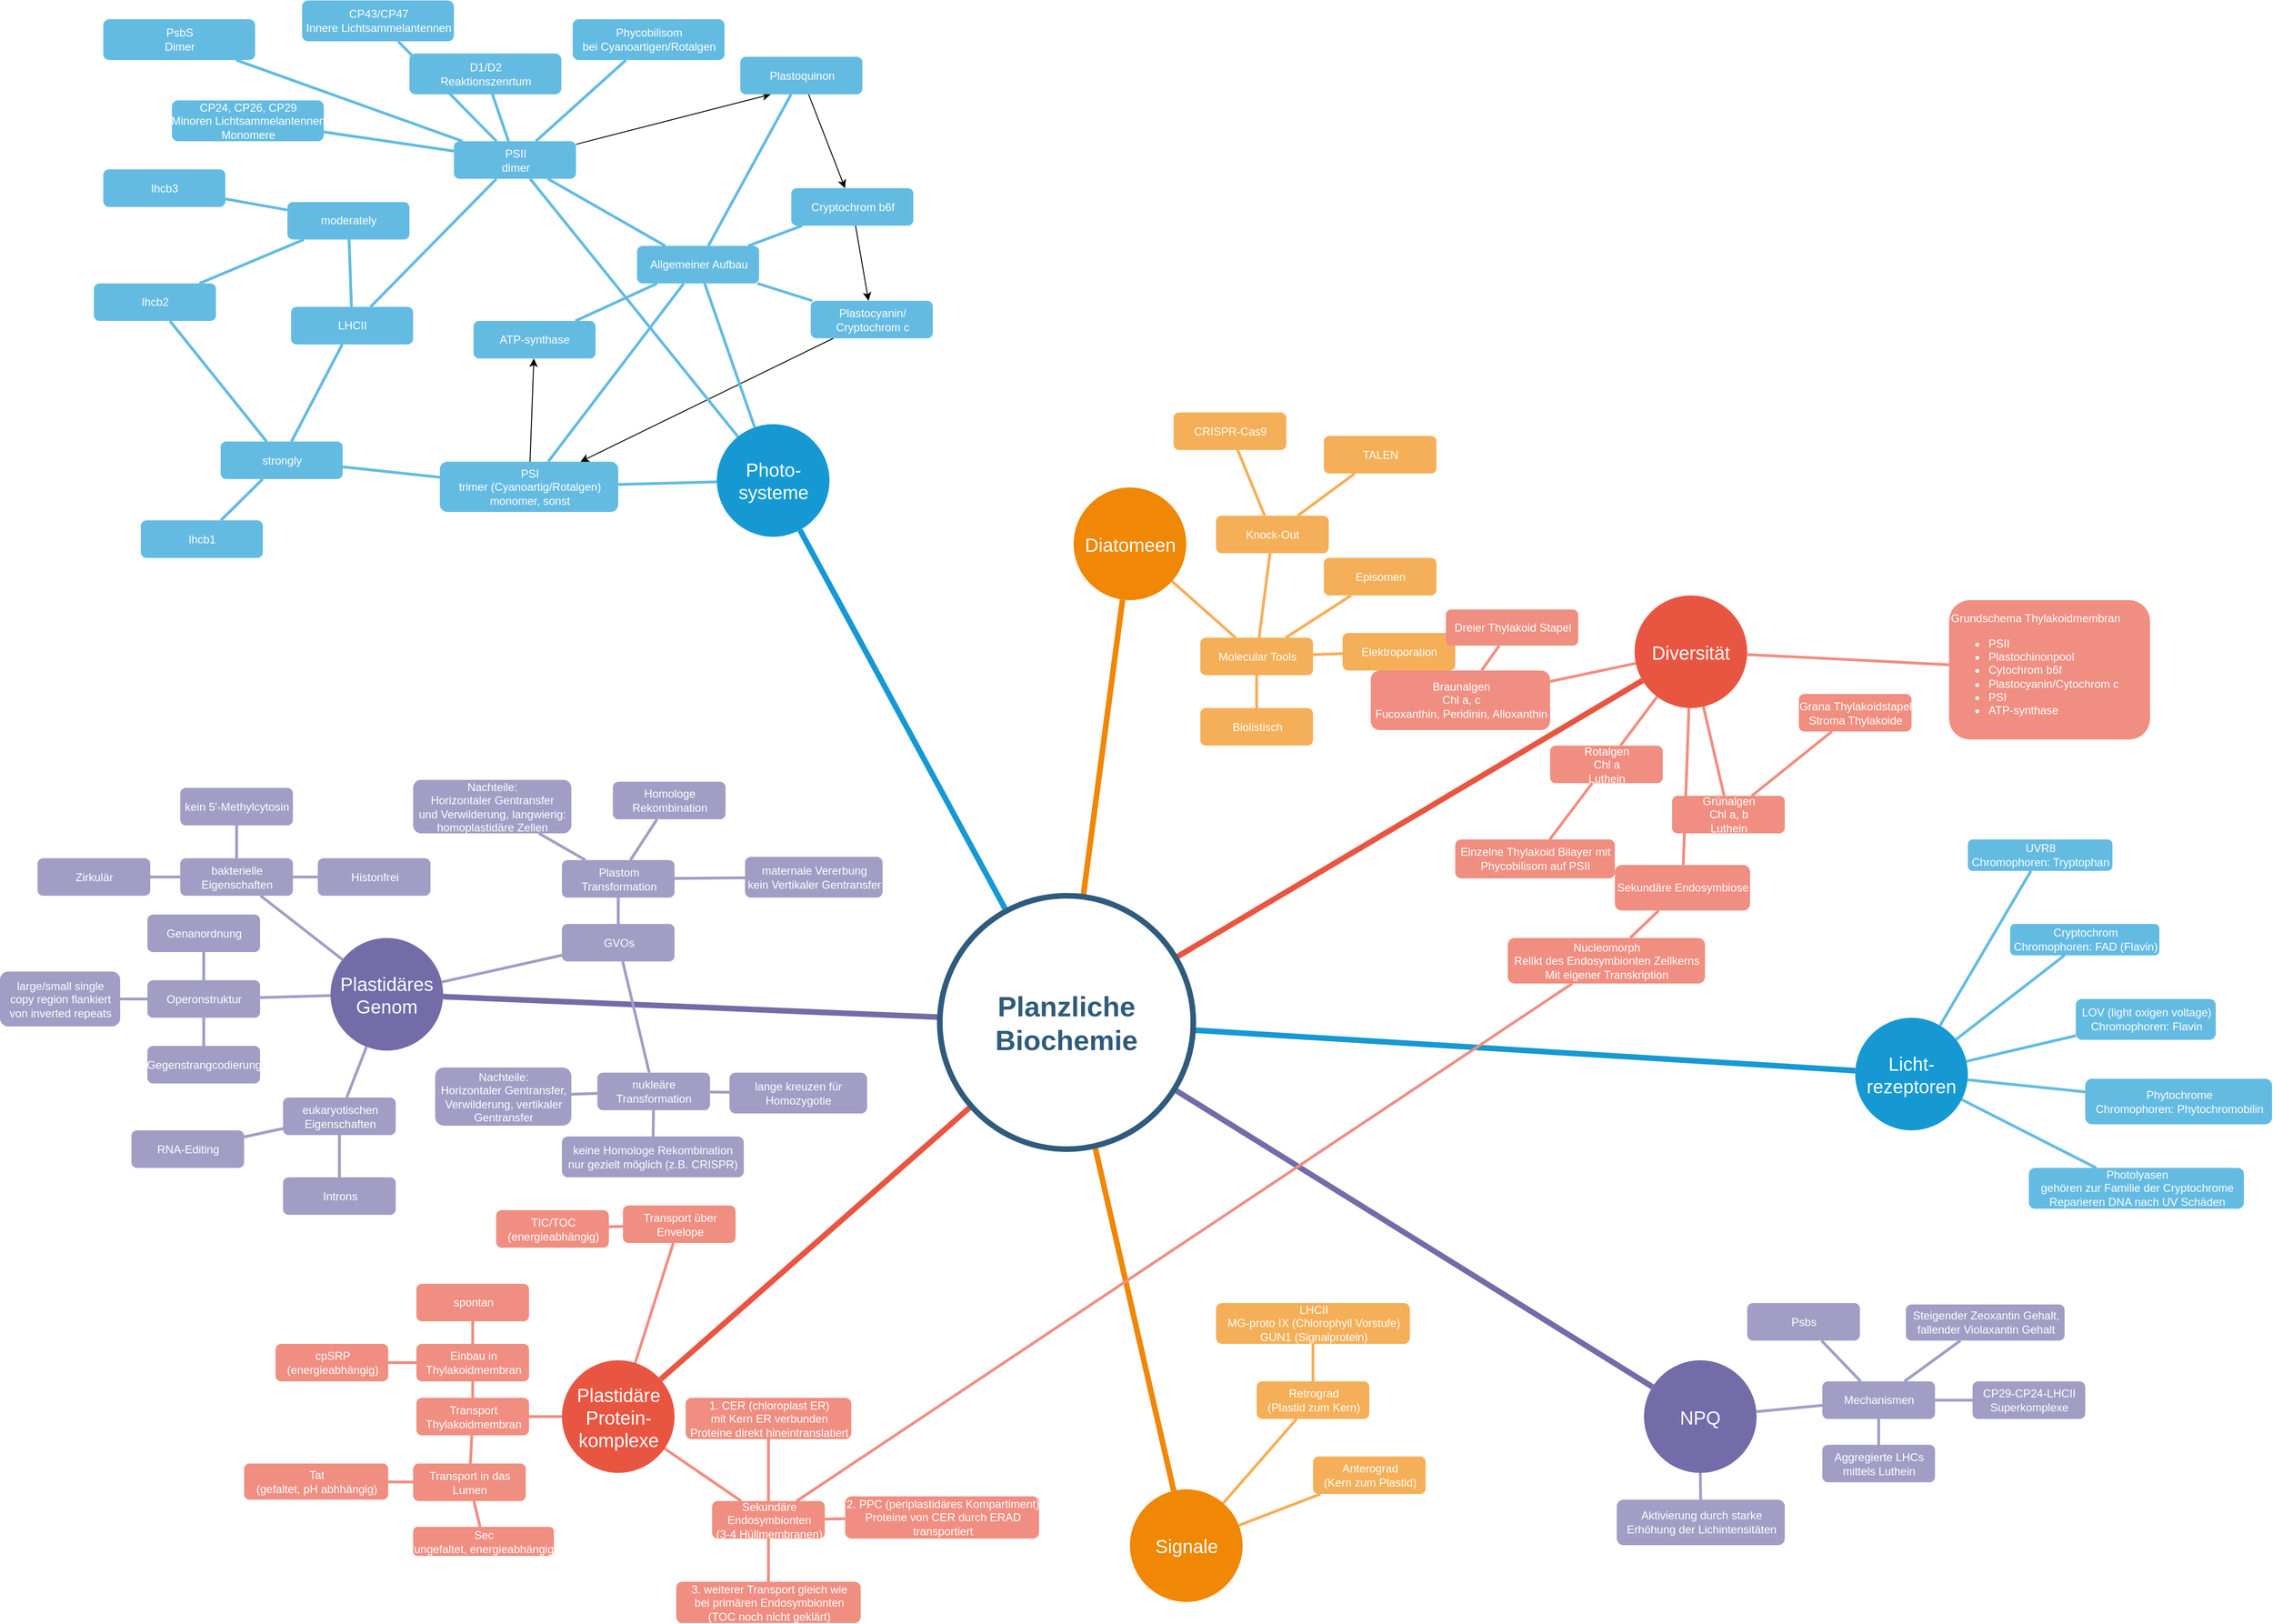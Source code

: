 <mxfile version="20.2.4" type="github">
  <diagram id="6a731a19-8d31-9384-78a2-239565b7b9f0" name="Page-1">
    <mxGraphModel dx="2909" dy="2396" grid="1" gridSize="10" guides="1" tooltips="1" connect="1" arrows="1" fold="1" page="1" pageScale="1" pageWidth="1169" pageHeight="827" background="none" math="0" shadow="0">
      <root>
        <mxCell id="0" />
        <mxCell id="1" parent="0" />
        <mxCell id="1350" value="Photo-systeme" style="ellipse;whiteSpace=wrap;html=1;shadow=0;fontFamily=Helvetica;fontSize=20;fontColor=#FFFFFF;align=center;strokeWidth=3;fillColor=#1699D3;strokeColor=none;" parent="1" vertex="1">
          <mxGeometry x="723.5" y="174" width="120" height="120" as="geometry" />
        </mxCell>
        <mxCell id="1351" value="Diatomeen" style="ellipse;whiteSpace=wrap;html=1;shadow=0;fontFamily=Helvetica;fontSize=20;fontColor=#FFFFFF;align=center;strokeWidth=3;fillColor=#F08705;strokeColor=none;gradientColor=none;" parent="1" vertex="1">
          <mxGeometry x="1103.5" y="241.5" width="120" height="120" as="geometry" />
        </mxCell>
        <mxCell id="1352" value="Diversität" style="ellipse;whiteSpace=wrap;html=1;shadow=0;fontFamily=Helvetica;fontSize=20;fontColor=#FFFFFF;align=center;strokeWidth=3;fillColor=#E85642;strokeColor=none;" parent="1" vertex="1">
          <mxGeometry x="1701" y="356.5" width="120" height="120" as="geometry" />
        </mxCell>
        <mxCell id="1353" value="Licht-rezeptoren" style="ellipse;whiteSpace=wrap;html=1;shadow=0;fontFamily=Helvetica;fontSize=20;fontColor=#FFFFFF;align=center;strokeWidth=3;fillColor=#1699D3;strokeColor=none;" parent="1" vertex="1">
          <mxGeometry x="1936" y="806.5" width="120" height="120" as="geometry" />
        </mxCell>
        <mxCell id="1354" value="NPQ" style="ellipse;whiteSpace=wrap;html=1;shadow=0;fontFamily=Helvetica;fontSize=20;fontColor=#FFFFFF;align=center;strokeWidth=3;fillColor=#736ca8;strokeColor=none;" parent="1" vertex="1">
          <mxGeometry x="1711" y="1171.5" width="120" height="120" as="geometry" />
        </mxCell>
        <mxCell id="1355" value="Signale" style="ellipse;whiteSpace=wrap;html=1;shadow=0;fontFamily=Helvetica;fontSize=20;fontColor=#FFFFFF;align=center;strokeWidth=3;fillColor=#F08705;strokeColor=none;" parent="1" vertex="1">
          <mxGeometry x="1163.5" y="1309" width="120" height="120" as="geometry" />
        </mxCell>
        <mxCell id="1356" value="Plastidäre Protein-&lt;br&gt;komplexe" style="ellipse;whiteSpace=wrap;html=1;shadow=0;fontFamily=Helvetica;fontSize=20;fontColor=#FFFFFF;align=center;strokeWidth=3;fillColor=#E85642;strokeColor=none;" parent="1" vertex="1">
          <mxGeometry x="558.5" y="1171.5" width="120" height="120" as="geometry" />
        </mxCell>
        <mxCell id="1359" style="endArrow=none;strokeWidth=6;strokeColor=#1699D3;html=1;" parent="1" source="1515" target="1350" edge="1">
          <mxGeometry relative="1" as="geometry" />
        </mxCell>
        <mxCell id="1360" style="endArrow=none;strokeWidth=6;strokeColor=#f08705;html=1;" parent="1" source="1515" target="1351" edge="1">
          <mxGeometry relative="1" as="geometry" />
        </mxCell>
        <mxCell id="1361" style="endArrow=none;strokeWidth=6;strokeColor=#E85642;html=1;" parent="1" source="1515" target="1352" edge="1">
          <mxGeometry relative="1" as="geometry" />
        </mxCell>
        <mxCell id="1362" style="endArrow=none;strokeWidth=6;strokeColor=#1699D3;html=1;" parent="1" source="1515" target="1353" edge="1">
          <mxGeometry relative="1" as="geometry" />
        </mxCell>
        <mxCell id="1363" style="endArrow=none;strokeWidth=6;strokeColor=#736CA8;html=1;" parent="1" source="1515" target="1516" edge="1">
          <mxGeometry relative="1" as="geometry" />
        </mxCell>
        <mxCell id="1364" style="endArrow=none;strokeWidth=6;strokeColor=#736ca8;html=1;" parent="1" source="1515" target="1354" edge="1">
          <mxGeometry relative="1" as="geometry" />
        </mxCell>
        <mxCell id="1365" value="" style="edgeStyle=none;endArrow=none;strokeWidth=6;strokeColor=#F08705;html=1;" parent="1" source="1515" target="1355" edge="1">
          <mxGeometry x="181" y="226.5" width="100" height="100" as="geometry">
            <mxPoint x="181" y="326.5" as="sourcePoint" />
            <mxPoint x="281" y="226.5" as="targetPoint" />
          </mxGeometry>
        </mxCell>
        <mxCell id="1366" value="" style="edgeStyle=none;endArrow=none;strokeWidth=6;strokeColor=#E85642;html=1;" parent="1" source="1515" target="1356" edge="1">
          <mxGeometry x="181" y="226.5" width="100" height="100" as="geometry">
            <mxPoint x="181" y="326.5" as="sourcePoint" />
            <mxPoint x="281" y="226.5" as="targetPoint" />
          </mxGeometry>
        </mxCell>
        <mxCell id="MPsrmtgidOlGMuhGrePb-1545" style="rounded=0;orthogonalLoop=1;jettySize=auto;html=1;entryX=0.25;entryY=1;entryDx=0;entryDy=0;" edge="1" parent="1" source="1367" target="1373">
          <mxGeometry relative="1" as="geometry" />
        </mxCell>
        <mxCell id="1367" value="PSII&lt;br&gt;dimer" style="rounded=1;fillColor=#64BBE2;strokeColor=none;strokeWidth=3;shadow=0;html=1;fontColor=#FFFFFF;" parent="1" vertex="1">
          <mxGeometry x="443.5" y="-127.5" width="130" height="40" as="geometry" />
        </mxCell>
        <mxCell id="1368" value="moderately" style="rounded=1;fillColor=#64BBE2;strokeColor=none;strokeWidth=3;shadow=0;html=1;fontColor=#FFFFFF;" parent="1" vertex="1">
          <mxGeometry x="266.11" y="-62.8" width="130" height="40" as="geometry" />
        </mxCell>
        <mxCell id="1369" value="LHCII" style="rounded=1;fillColor=#64BBE2;strokeColor=none;strokeWidth=3;shadow=0;html=1;fontColor=#FFFFFF;" parent="1" vertex="1">
          <mxGeometry x="270" y="49" width="130" height="40" as="geometry" />
        </mxCell>
        <mxCell id="1370" value="Phycobilisom&lt;br&gt;bei Cyanoartigen/Rotalgen" style="rounded=1;fillColor=#64BBE2;strokeColor=none;strokeWidth=3;shadow=0;html=1;fontColor=#FFFFFF;" parent="1" vertex="1">
          <mxGeometry x="570" y="-257.5" width="161.75" height="43.5" as="geometry" />
        </mxCell>
        <mxCell id="1371" value="ATP-synthase" style="rounded=1;fillColor=#64BBE2;strokeColor=none;strokeWidth=3;shadow=0;html=1;fontColor=#FFFFFF;" parent="1" vertex="1">
          <mxGeometry x="464.38" y="64" width="130" height="40" as="geometry" />
        </mxCell>
        <mxCell id="1372" value="Allgemeiner Aufbau" style="rounded=1;fillColor=#64BBE2;strokeColor=none;strokeWidth=3;shadow=0;html=1;fontColor=#FFFFFF;" parent="1" vertex="1">
          <mxGeometry x="638.54" y="-16" width="130" height="40" as="geometry" />
        </mxCell>
        <mxCell id="MPsrmtgidOlGMuhGrePb-1546" style="edgeStyle=none;rounded=0;orthogonalLoop=1;jettySize=auto;html=1;" edge="1" parent="1" source="1373" target="1374">
          <mxGeometry relative="1" as="geometry" />
        </mxCell>
        <mxCell id="1373" value="Plastoquinon" style="rounded=1;fillColor=#64BBE2;strokeColor=none;strokeWidth=3;shadow=0;html=1;fontColor=#FFFFFF;" parent="1" vertex="1">
          <mxGeometry x="748.5" y="-217.5" width="130" height="40" as="geometry" />
        </mxCell>
        <mxCell id="MPsrmtgidOlGMuhGrePb-1547" style="edgeStyle=none;rounded=0;orthogonalLoop=1;jettySize=auto;html=1;" edge="1" parent="1" source="1374" target="1375">
          <mxGeometry relative="1" as="geometry" />
        </mxCell>
        <mxCell id="1374" value="Cryptochrom b6f" style="rounded=1;fillColor=#64BBE2;strokeColor=none;strokeWidth=3;shadow=0;html=1;fontColor=#FFFFFF;" parent="1" vertex="1">
          <mxGeometry x="802.79" y="-77.5" width="130" height="40" as="geometry" />
        </mxCell>
        <mxCell id="MPsrmtgidOlGMuhGrePb-1548" value="" style="edgeStyle=none;rounded=0;orthogonalLoop=1;jettySize=auto;html=1;" edge="1" parent="1" source="1375" target="1376">
          <mxGeometry relative="1" as="geometry" />
        </mxCell>
        <mxCell id="1375" value="Plastocyanin/&lt;br&gt;Cryptochrom c" style="rounded=1;fillColor=#64BBE2;strokeColor=none;strokeWidth=3;shadow=0;html=1;fontColor=#FFFFFF;" parent="1" vertex="1">
          <mxGeometry x="823.54" y="42.5" width="130" height="40" as="geometry" />
        </mxCell>
        <mxCell id="MPsrmtgidOlGMuhGrePb-1549" style="edgeStyle=none;rounded=0;orthogonalLoop=1;jettySize=auto;html=1;" edge="1" parent="1" source="1376" target="1371">
          <mxGeometry relative="1" as="geometry" />
        </mxCell>
        <mxCell id="1376" value="PSI&lt;br&gt;trimer (Cyanoartig/Rotalgen)&lt;br&gt;monomer, sonst" style="rounded=1;fillColor=#64BBE2;strokeColor=none;strokeWidth=3;shadow=0;html=1;fontColor=#FFFFFF;" parent="1" vertex="1">
          <mxGeometry x="428.5" y="214" width="190" height="53.5" as="geometry" />
        </mxCell>
        <mxCell id="1377" value="" style="edgeStyle=none;endArrow=none;strokeWidth=3;strokeColor=#64BBE2;html=1;" parent="1" source="1350" target="1376" edge="1">
          <mxGeometry x="-21.5" y="-41" width="100" height="100" as="geometry">
            <mxPoint x="-21.5" y="59" as="sourcePoint" />
            <mxPoint x="78.5" y="-41" as="targetPoint" />
          </mxGeometry>
        </mxCell>
        <mxCell id="1378" value="" style="edgeStyle=none;endArrow=none;strokeWidth=3;strokeColor=#64BBE2;html=1;" parent="1" source="1350" target="1367" edge="1">
          <mxGeometry x="-21.5" y="-41" width="100" height="100" as="geometry">
            <mxPoint x="-21.5" y="59" as="sourcePoint" />
            <mxPoint x="78.5" y="-41" as="targetPoint" />
          </mxGeometry>
        </mxCell>
        <mxCell id="1380" value="" style="edgeStyle=none;endArrow=none;strokeWidth=3;strokeColor=#64BBE2;html=1;" parent="1" source="1369" target="1368" edge="1">
          <mxGeometry x="-273.89" y="-352.8" width="100" height="100" as="geometry">
            <mxPoint x="472.0" y="-67.503" as="sourcePoint" />
            <mxPoint x="-173.89" y="-352.8" as="targetPoint" />
          </mxGeometry>
        </mxCell>
        <mxCell id="1381" value="" style="edgeStyle=none;endArrow=none;strokeWidth=3;strokeColor=#64BBE2;html=1;" parent="1" source="1367" target="1369" edge="1">
          <mxGeometry x="-21.5" y="-41" width="100" height="100" as="geometry">
            <mxPoint x="-21.5" y="59" as="sourcePoint" />
            <mxPoint x="78.5" y="-41" as="targetPoint" />
          </mxGeometry>
        </mxCell>
        <mxCell id="1382" value="" style="edgeStyle=none;endArrow=none;strokeWidth=3;strokeColor=#64BBE2;html=1;" parent="1" source="1367" target="1370" edge="1">
          <mxGeometry x="-21.5" y="-41" width="100" height="100" as="geometry">
            <mxPoint x="-21.5" y="59" as="sourcePoint" />
            <mxPoint x="78.5" y="-41" as="targetPoint" />
          </mxGeometry>
        </mxCell>
        <mxCell id="1383" value="" style="edgeStyle=none;endArrow=none;strokeWidth=3;strokeColor=#64BBE2;html=1;" parent="1" source="1372" target="1371" edge="1">
          <mxGeometry x="-21.5" y="-41" width="100" height="100" as="geometry">
            <mxPoint x="-21.5" y="59" as="sourcePoint" />
            <mxPoint x="78.5" y="-41" as="targetPoint" />
          </mxGeometry>
        </mxCell>
        <mxCell id="1384" value="" style="edgeStyle=none;endArrow=none;strokeWidth=3;strokeColor=#64BBE2;html=1;" parent="1" source="1350" target="1372" edge="1">
          <mxGeometry x="-21.5" y="-41" width="100" height="100" as="geometry">
            <mxPoint x="-21.5" y="59" as="sourcePoint" />
            <mxPoint x="78.5" y="-41" as="targetPoint" />
          </mxGeometry>
        </mxCell>
        <mxCell id="1385" value="" style="edgeStyle=none;endArrow=none;strokeWidth=3;strokeColor=#64BBE2;html=1;" parent="1" source="1372" target="1373" edge="1">
          <mxGeometry x="-21.5" y="-41" width="100" height="100" as="geometry">
            <mxPoint x="-21.5" y="59" as="sourcePoint" />
            <mxPoint x="78.5" y="-41" as="targetPoint" />
          </mxGeometry>
        </mxCell>
        <mxCell id="1386" value="" style="edgeStyle=none;endArrow=none;strokeWidth=3;strokeColor=#64BBE2;html=1;" parent="1" source="1372" target="1374" edge="1">
          <mxGeometry x="-21.5" y="-41" width="100" height="100" as="geometry">
            <mxPoint x="-21.5" y="59" as="sourcePoint" />
            <mxPoint x="78.5" y="-41" as="targetPoint" />
          </mxGeometry>
        </mxCell>
        <mxCell id="1387" value="" style="edgeStyle=none;endArrow=none;strokeWidth=3;strokeColor=#64BBE2;html=1;" parent="1" source="1372" target="1375" edge="1">
          <mxGeometry x="-21.5" y="-41" width="100" height="100" as="geometry">
            <mxPoint x="-21.5" y="59" as="sourcePoint" />
            <mxPoint x="78.5" y="-41" as="targetPoint" />
          </mxGeometry>
        </mxCell>
        <mxCell id="1392" value="CRISPR-Cas9" style="rounded=1;fillColor=#f5af58;strokeColor=none;strokeWidth=3;shadow=0;html=1;fontColor=#FFFFFF;" parent="1" vertex="1">
          <mxGeometry x="1210" y="161.5" width="120" height="40" as="geometry" />
        </mxCell>
        <mxCell id="1393" value="TALEN" style="rounded=1;fillColor=#f5af58;strokeColor=none;strokeWidth=3;shadow=0;html=1;fontColor=#FFFFFF;" parent="1" vertex="1">
          <mxGeometry x="1370" y="186.5" width="120" height="40" as="geometry" />
        </mxCell>
        <mxCell id="1394" value="Knock-Out" style="rounded=1;fillColor=#f5af58;strokeColor=none;strokeWidth=3;shadow=0;html=1;fontColor=#FFFFFF;" parent="1" vertex="1">
          <mxGeometry x="1255.25" y="271.5" width="120" height="40" as="geometry" />
        </mxCell>
        <mxCell id="1395" value="Episomen" style="rounded=1;fillColor=#f5af58;strokeColor=none;strokeWidth=3;shadow=0;html=1;fontColor=#FFFFFF;" parent="1" vertex="1">
          <mxGeometry x="1370" y="316.5" width="120" height="40" as="geometry" />
        </mxCell>
        <mxCell id="1396" value="Elektroporation" style="rounded=1;fillColor=#f5af58;strokeColor=none;strokeWidth=3;shadow=0;html=1;fontColor=#FFFFFF;" parent="1" vertex="1">
          <mxGeometry x="1390" y="396.5" width="120" height="40" as="geometry" />
        </mxCell>
        <mxCell id="1397" value="Biolistisch" style="rounded=1;fillColor=#f5af58;strokeColor=none;strokeWidth=3;shadow=0;html=1;fontColor=#FFFFFF;" parent="1" vertex="1">
          <mxGeometry x="1238.5" y="476.5" width="120" height="40" as="geometry" />
        </mxCell>
        <mxCell id="1398" value="Molecular Tools" style="rounded=1;fillColor=#f5af58;strokeColor=none;strokeWidth=3;shadow=0;html=1;fontColor=#FFFFFF;" parent="1" vertex="1">
          <mxGeometry x="1238.5" y="401.5" width="120" height="40" as="geometry" />
        </mxCell>
        <mxCell id="1404" value="" style="edgeStyle=none;endArrow=none;strokeWidth=3;strokeColor=#F5AF58;html=1;" parent="1" source="1394" target="1392" edge="1">
          <mxGeometry x="3.5" y="21.5" width="100" height="100" as="geometry">
            <mxPoint x="3.5" y="121.5" as="sourcePoint" />
            <mxPoint x="103.5" y="21.5" as="targetPoint" />
          </mxGeometry>
        </mxCell>
        <mxCell id="1405" value="" style="edgeStyle=none;endArrow=none;strokeWidth=3;strokeColor=#F5AF58;html=1;" parent="1" source="1394" target="1393" edge="1">
          <mxGeometry x="3.5" y="21.5" width="100" height="100" as="geometry">
            <mxPoint x="3.5" y="121.5" as="sourcePoint" />
            <mxPoint x="103.5" y="21.5" as="targetPoint" />
          </mxGeometry>
        </mxCell>
        <mxCell id="1406" value="" style="edgeStyle=none;endArrow=none;strokeWidth=3;strokeColor=#F5AF58;html=1;" parent="1" source="1398" target="1394" edge="1">
          <mxGeometry x="3.5" y="21.5" width="100" height="100" as="geometry">
            <mxPoint x="3.5" y="121.5" as="sourcePoint" />
            <mxPoint x="103.5" y="21.5" as="targetPoint" />
          </mxGeometry>
        </mxCell>
        <mxCell id="1407" value="" style="edgeStyle=none;endArrow=none;strokeWidth=3;strokeColor=#F5AF58;html=1;" parent="1" source="1398" target="1395" edge="1">
          <mxGeometry x="3.5" y="21.5" width="100" height="100" as="geometry">
            <mxPoint x="3.5" y="121.5" as="sourcePoint" />
            <mxPoint x="103.5" y="21.5" as="targetPoint" />
          </mxGeometry>
        </mxCell>
        <mxCell id="1408" value="" style="edgeStyle=none;endArrow=none;strokeWidth=3;strokeColor=#F5AF58;html=1;" parent="1" source="1398" target="1396" edge="1">
          <mxGeometry x="3.5" y="21.5" width="100" height="100" as="geometry">
            <mxPoint x="3.5" y="121.5" as="sourcePoint" />
            <mxPoint x="103.5" y="21.5" as="targetPoint" />
          </mxGeometry>
        </mxCell>
        <mxCell id="1409" value="" style="edgeStyle=none;endArrow=none;strokeWidth=3;strokeColor=#F5AF58;html=1;" parent="1" source="1398" target="1397" edge="1">
          <mxGeometry x="3.5" y="21.5" width="100" height="100" as="geometry">
            <mxPoint x="3.5" y="121.5" as="sourcePoint" />
            <mxPoint x="103.5" y="21.5" as="targetPoint" />
          </mxGeometry>
        </mxCell>
        <mxCell id="1410" value="" style="edgeStyle=none;endArrow=none;strokeWidth=3;strokeColor=#F5AF58;html=1;" parent="1" source="1351" target="1398" edge="1">
          <mxGeometry x="3.5" y="21.5" width="100" height="100" as="geometry">
            <mxPoint x="3.5" y="121.5" as="sourcePoint" />
            <mxPoint x="103.5" y="21.5" as="targetPoint" />
          </mxGeometry>
        </mxCell>
        <mxCell id="1411" value="Rotalgen&lt;br&gt;Chl a&lt;br&gt;Luthein" style="rounded=1;fillColor=#f08e81;strokeColor=none;strokeWidth=3;shadow=0;html=1;fontColor=#FFFFFF;" parent="1" vertex="1">
          <mxGeometry x="1611" y="516.5" width="120" height="40" as="geometry" />
        </mxCell>
        <mxCell id="1412" value="Grundschema Thylakoidmembran&lt;br&gt;&lt;ul&gt;&lt;li&gt;PSII&lt;/li&gt;&lt;li&gt;Plastochinonpool&lt;/li&gt;&lt;li&gt;Cytochrom b6f&lt;br&gt;&lt;/li&gt;&lt;li&gt;Plastocyanin/Cytochrom c&lt;/li&gt;&lt;li&gt;PSI&lt;/li&gt;&lt;li&gt;ATP-synthase&lt;/li&gt;&lt;/ul&gt;" style="rounded=1;fillColor=#f08e81;strokeColor=none;strokeWidth=3;shadow=0;html=1;fontColor=#FFFFFF;align=left;" parent="1" vertex="1">
          <mxGeometry x="2036" y="361.5" width="214" height="148.5" as="geometry" />
        </mxCell>
        <mxCell id="1413" value="Braunalgen&lt;br&gt;Chl a, c&lt;br&gt;Fucoxanthin, Peridinin, Alloxanthin" style="rounded=1;fillColor=#f08e81;strokeColor=none;strokeWidth=3;shadow=0;html=1;fontColor=#FFFFFF;" parent="1" vertex="1">
          <mxGeometry x="1420" y="436.5" width="191" height="63.5" as="geometry" />
        </mxCell>
        <mxCell id="1414" value="Dreier Thylakoid Stapel" style="rounded=1;fillColor=#f08e81;strokeColor=none;strokeWidth=3;shadow=0;html=1;fontColor=#FFFFFF;" parent="1" vertex="1">
          <mxGeometry x="1500" y="371.5" width="141" height="38.5" as="geometry" />
        </mxCell>
        <mxCell id="1418" value="Nucleomorph&lt;br&gt;Relikt des Endosymbionten Zellkerns&lt;br&gt;Mit eigener Transkription" style="rounded=1;fillColor=#f08e81;strokeColor=none;strokeWidth=3;shadow=0;html=1;fontColor=#FFFFFF;" parent="1" vertex="1">
          <mxGeometry x="1566" y="721.5" width="210" height="48.5" as="geometry" />
        </mxCell>
        <mxCell id="1419" value="Sekundäre Endosymbiose" style="rounded=1;fillColor=#f08e81;strokeColor=none;strokeWidth=3;shadow=0;html=1;fontColor=#FFFFFF;" parent="1" vertex="1">
          <mxGeometry x="1680" y="643.75" width="144" height="48.5" as="geometry" />
        </mxCell>
        <mxCell id="1420" value="Grünalgen&lt;br&gt;Chl a, b&lt;br&gt;Luthein" style="rounded=1;fillColor=#f08e81;strokeColor=none;strokeWidth=3;shadow=0;html=1;fontColor=#FFFFFF;" parent="1" vertex="1">
          <mxGeometry x="1741" y="570" width="120" height="40" as="geometry" />
        </mxCell>
        <mxCell id="1421" value="Einzelne Thylakoid Bilayer mit &lt;br&gt;Phycobilisom auf PSII" style="rounded=1;fillColor=#f08e81;strokeColor=none;strokeWidth=3;shadow=0;html=1;fontColor=#FFFFFF;" parent="1" vertex="1">
          <mxGeometry x="1510" y="616.5" width="170" height="41.5" as="geometry" />
        </mxCell>
        <mxCell id="1422" value="Grana Thylakoidstapel&lt;br&gt;Stroma Thylakoide" style="rounded=1;fillColor=#f08e81;strokeColor=none;strokeWidth=3;shadow=0;html=1;fontColor=#FFFFFF;" parent="1" vertex="1">
          <mxGeometry x="1876" y="461.5" width="120" height="40" as="geometry" />
        </mxCell>
        <mxCell id="1423" value="" style="edgeStyle=none;endArrow=none;strokeWidth=3;strokeColor=#F08E81;html=1;" parent="1" source="1352" target="1411" edge="1">
          <mxGeometry x="31" y="106.5" width="100" height="100" as="geometry">
            <mxPoint x="31" y="206.5" as="sourcePoint" />
            <mxPoint x="131" y="106.5" as="targetPoint" />
          </mxGeometry>
        </mxCell>
        <mxCell id="1424" value="" style="edgeStyle=none;endArrow=none;strokeWidth=3;strokeColor=#F08E81;html=1;" parent="1" source="1352" target="1413" edge="1">
          <mxGeometry x="31" y="106.5" width="100" height="100" as="geometry">
            <mxPoint x="31" y="206.5" as="sourcePoint" />
            <mxPoint x="131" y="106.5" as="targetPoint" />
          </mxGeometry>
        </mxCell>
        <mxCell id="1425" value="" style="edgeStyle=none;endArrow=none;strokeWidth=3;strokeColor=#F08E81;html=1;" parent="1" source="1413" target="1414" edge="1">
          <mxGeometry x="31" y="106.5" width="100" height="100" as="geometry">
            <mxPoint x="31" y="206.5" as="sourcePoint" />
            <mxPoint x="131" y="106.5" as="targetPoint" />
          </mxGeometry>
        </mxCell>
        <mxCell id="1429" value="" style="edgeStyle=none;endArrow=none;strokeWidth=3;strokeColor=#F08E81;html=1;" parent="1" source="1419" target="1418" edge="1">
          <mxGeometry x="31" y="106.5" width="100" height="100" as="geometry">
            <mxPoint x="31" y="206.5" as="sourcePoint" />
            <mxPoint x="131" y="106.5" as="targetPoint" />
          </mxGeometry>
        </mxCell>
        <mxCell id="1430" value="" style="edgeStyle=none;endArrow=none;strokeWidth=3;strokeColor=#F08E81;html=1;" parent="1" source="1352" target="1419" edge="1">
          <mxGeometry x="31" y="106.5" width="100" height="100" as="geometry">
            <mxPoint x="31" y="206.5" as="sourcePoint" />
            <mxPoint x="131" y="106.5" as="targetPoint" />
          </mxGeometry>
        </mxCell>
        <mxCell id="1431" value="" style="edgeStyle=none;endArrow=none;strokeWidth=3;strokeColor=#F08E81;html=1;" parent="1" source="1352" target="1412" edge="1">
          <mxGeometry x="31" y="106.5" width="100" height="100" as="geometry">
            <mxPoint x="31" y="206.5" as="sourcePoint" />
            <mxPoint x="131" y="106.5" as="targetPoint" />
          </mxGeometry>
        </mxCell>
        <mxCell id="1432" value="" style="edgeStyle=none;endArrow=none;strokeWidth=3;strokeColor=#F08E81;html=1;" parent="1" source="1420" target="1422" edge="1">
          <mxGeometry x="31" y="106.5" width="100" height="100" as="geometry">
            <mxPoint x="31" y="206.5" as="sourcePoint" />
            <mxPoint x="131" y="106.5" as="targetPoint" />
          </mxGeometry>
        </mxCell>
        <mxCell id="1433" value="" style="edgeStyle=none;endArrow=none;strokeWidth=3;strokeColor=#F08E81;html=1;" parent="1" source="1411" target="1421" edge="1">
          <mxGeometry x="31" y="106.5" width="100" height="100" as="geometry">
            <mxPoint x="31" y="206.5" as="sourcePoint" />
            <mxPoint x="131" y="106.5" as="targetPoint" />
          </mxGeometry>
        </mxCell>
        <mxCell id="1434" value="" style="edgeStyle=none;endArrow=none;strokeWidth=3;strokeColor=#F08E81;html=1;" parent="1" source="1352" target="1420" edge="1">
          <mxGeometry x="31" y="106.5" width="100" height="100" as="geometry">
            <mxPoint x="31" y="206.5" as="sourcePoint" />
            <mxPoint x="131" y="106.5" as="targetPoint" />
          </mxGeometry>
        </mxCell>
        <mxCell id="1438" value="UVR8&lt;br&gt;&lt;span style=&quot;font-size: 12px;&quot;&gt;Chromophoren: Tryptophan&lt;/span&gt;" style="rounded=1;fillColor=#64BBE2;strokeColor=none;strokeWidth=3;shadow=0;html=1;fontColor=#FFFFFF;" parent="1" vertex="1">
          <mxGeometry x="2056" y="616.5" width="154" height="33.5" as="geometry" />
        </mxCell>
        <mxCell id="1439" value="Cryptochrom&lt;br&gt;&lt;span style=&quot;font-size: 12px;&quot;&gt;Chromophoren: FAD (Flavin)&lt;/span&gt;" style="rounded=1;fillColor=#64BBE2;strokeColor=none;strokeWidth=3;shadow=0;html=1;fontColor=#FFFFFF;" parent="1" vertex="1">
          <mxGeometry x="2101" y="706.5" width="159" height="33.5" as="geometry" />
        </mxCell>
        <mxCell id="1440" value="LOV (light oxigen voltage)&lt;br&gt;&lt;span style=&quot;font-size: 12px;&quot;&gt;Chromophoren: Flavin&lt;/span&gt;" style="rounded=1;fillColor=#64BBE2;strokeColor=none;strokeWidth=3;shadow=0;html=1;fontColor=#FFFFFF;" parent="1" vertex="1">
          <mxGeometry x="2171" y="786.5" width="149" height="43.5" as="geometry" />
        </mxCell>
        <mxCell id="1441" value="Photolyasen&lt;br&gt;gehören zur Familie der Cryptochrome&lt;br&gt;Reparieren DNA nach UV Schäden" style="rounded=1;fillColor=#64BBE2;strokeColor=none;strokeWidth=3;shadow=0;html=1;fontColor=#FFFFFF;" parent="1" vertex="1">
          <mxGeometry x="2121" y="966.5" width="229" height="43.5" as="geometry" />
        </mxCell>
        <mxCell id="1442" value="Phytochrome&lt;br&gt;Chromophoren:&amp;nbsp;Phytochromobilin" style="rounded=1;fillColor=#64BBE2;strokeColor=none;strokeWidth=3;shadow=0;html=1;fontColor=#FFFFFF;" parent="1" vertex="1">
          <mxGeometry x="2181" y="871.5" width="199" height="48.5" as="geometry" />
        </mxCell>
        <mxCell id="1449" value="" style="edgeStyle=none;endArrow=none;strokeWidth=3;strokeColor=#64BBE2;html=1;" parent="1" source="1353" target="1438" edge="1">
          <mxGeometry x="-24" y="196.5" width="100" height="100" as="geometry">
            <mxPoint x="-24" y="296.5" as="sourcePoint" />
            <mxPoint x="76" y="196.5" as="targetPoint" />
          </mxGeometry>
        </mxCell>
        <mxCell id="1450" value="" style="edgeStyle=none;endArrow=none;strokeWidth=3;strokeColor=#64BBE2;html=1;" parent="1" source="1353" target="1439" edge="1">
          <mxGeometry x="-24" y="196.5" width="100" height="100" as="geometry">
            <mxPoint x="-24" y="296.5" as="sourcePoint" />
            <mxPoint x="76" y="196.5" as="targetPoint" />
          </mxGeometry>
        </mxCell>
        <mxCell id="1451" value="" style="edgeStyle=none;endArrow=none;strokeWidth=3;strokeColor=#64BBE2;html=1;" parent="1" source="1353" target="1440" edge="1">
          <mxGeometry x="-24" y="196.5" width="100" height="100" as="geometry">
            <mxPoint x="-24" y="296.5" as="sourcePoint" />
            <mxPoint x="76" y="196.5" as="targetPoint" />
          </mxGeometry>
        </mxCell>
        <mxCell id="1452" value="" style="edgeStyle=none;endArrow=none;strokeWidth=3;strokeColor=#64BBE2;html=1;" parent="1" source="1353" target="1442" edge="1">
          <mxGeometry x="-24" y="196.5" width="100" height="100" as="geometry">
            <mxPoint x="-24" y="296.5" as="sourcePoint" />
            <mxPoint x="76" y="196.5" as="targetPoint" />
          </mxGeometry>
        </mxCell>
        <mxCell id="1453" value="" style="edgeStyle=none;endArrow=none;strokeWidth=3;strokeColor=#64BBE2;html=1;" parent="1" source="1353" target="1441" edge="1">
          <mxGeometry x="-24" y="196.5" width="100" height="100" as="geometry">
            <mxPoint x="-24" y="296.5" as="sourcePoint" />
            <mxPoint x="76" y="196.5" as="targetPoint" />
          </mxGeometry>
        </mxCell>
        <mxCell id="1457" value="Psbs" style="rounded=1;fillColor=#a29dc5;strokeColor=none;strokeWidth=3;shadow=0;html=1;fontColor=#FFFFFF;" parent="1" vertex="1">
          <mxGeometry x="1821" y="1110.5" width="120" height="40" as="geometry" />
        </mxCell>
        <mxCell id="1458" value="Aktivierung durch starke &lt;br&gt;Erhöhung der Lichintensitäten" style="rounded=1;fillColor=#a29dc5;strokeColor=none;strokeWidth=3;shadow=0;html=1;fontColor=#FFFFFF;" parent="1" vertex="1">
          <mxGeometry x="1682" y="1320" width="179" height="48.5" as="geometry" />
        </mxCell>
        <mxCell id="1459" value="CP29-CP24-LHCII &lt;br&gt;Superkomplexe" style="rounded=1;fillColor=#a29dc5;strokeColor=none;strokeWidth=3;shadow=0;html=1;fontColor=#FFFFFF;" parent="1" vertex="1">
          <mxGeometry x="2061" y="1194" width="120" height="40" as="geometry" />
        </mxCell>
        <mxCell id="1460" value="Mechanismen" style="rounded=1;fillColor=#a29dc5;strokeColor=none;strokeWidth=3;shadow=0;html=1;fontColor=#FFFFFF;" parent="1" vertex="1">
          <mxGeometry x="1901" y="1194" width="120" height="40" as="geometry" />
        </mxCell>
        <mxCell id="1461" value="Steigender Zeoxantin Gehalt, &lt;br&gt;fallender Violaxantin Gehalt" style="rounded=1;fillColor=#a29dc5;strokeColor=none;strokeWidth=3;shadow=0;html=1;fontColor=#FFFFFF;" parent="1" vertex="1">
          <mxGeometry x="1990" y="1112" width="169" height="38.5" as="geometry" />
        </mxCell>
        <mxCell id="1462" value="Aggregierte LHCs &lt;br&gt;mittels Luthein" style="rounded=1;fillColor=#a29dc5;strokeColor=none;strokeWidth=3;shadow=0;html=1;fontColor=#FFFFFF;" parent="1" vertex="1">
          <mxGeometry x="1901" y="1261.5" width="120" height="40" as="geometry" />
        </mxCell>
        <mxCell id="1463" value="" style="edgeStyle=none;endArrow=none;strokeWidth=3;strokeColor=#A29DC5;html=1;" parent="1" source="1354" target="1460" edge="1">
          <mxGeometry x="251" y="-103.5" width="100" height="100" as="geometry">
            <mxPoint x="251" y="-3.5" as="sourcePoint" />
            <mxPoint x="351" y="-103.5" as="targetPoint" />
          </mxGeometry>
        </mxCell>
        <mxCell id="1464" value="" style="edgeStyle=none;endArrow=none;strokeWidth=3;strokeColor=#A29DC5;html=1;" parent="1" source="1460" target="1461" edge="1">
          <mxGeometry x="251" y="-103.5" width="100" height="100" as="geometry">
            <mxPoint x="251" y="-3.5" as="sourcePoint" />
            <mxPoint x="351" y="-103.5" as="targetPoint" />
          </mxGeometry>
        </mxCell>
        <mxCell id="1465" value="" style="edgeStyle=none;endArrow=none;strokeWidth=3;strokeColor=#A29DC5;html=1;" parent="1" source="1354" target="1458" edge="1">
          <mxGeometry x="251" y="-103.5" width="100" height="100" as="geometry">
            <mxPoint x="251" y="-3.5" as="sourcePoint" />
            <mxPoint x="351" y="-103.5" as="targetPoint" />
          </mxGeometry>
        </mxCell>
        <mxCell id="1466" value="" style="edgeStyle=none;endArrow=none;strokeWidth=3;strokeColor=#A29DC5;html=1;" parent="1" source="1460" target="1462" edge="1">
          <mxGeometry x="251" y="-103.5" width="100" height="100" as="geometry">
            <mxPoint x="251" y="-3.5" as="sourcePoint" />
            <mxPoint x="351" y="-103.5" as="targetPoint" />
          </mxGeometry>
        </mxCell>
        <mxCell id="1467" value="" style="edgeStyle=none;endArrow=none;strokeWidth=3;strokeColor=#A29DC5;html=1;" parent="1" source="1460" target="1457" edge="1">
          <mxGeometry x="251" y="-103.5" width="100" height="100" as="geometry">
            <mxPoint x="251" y="-3.5" as="sourcePoint" />
            <mxPoint x="351" y="-103.5" as="targetPoint" />
          </mxGeometry>
        </mxCell>
        <mxCell id="1468" value="Anterograd&lt;br&gt;(Kern zum Plastid)" style="rounded=1;fillColor=#f5af58;strokeColor=none;strokeWidth=3;shadow=0;html=1;fontColor=#FFFFFF;" parent="1" vertex="1">
          <mxGeometry x="1358.5" y="1274" width="120" height="40" as="geometry" />
        </mxCell>
        <mxCell id="1469" value="LHCII&lt;br&gt;MG-proto IX (Chlorophyll Vorstufe)&lt;br&gt;GUN1 (Signalprotein)" style="rounded=1;fillColor=#f5af58;strokeColor=none;strokeWidth=3;shadow=0;html=1;fontColor=#FFFFFF;" parent="1" vertex="1">
          <mxGeometry x="1255.25" y="1110.5" width="206.5" height="43.5" as="geometry" />
        </mxCell>
        <mxCell id="1478" value="Retrograd&lt;br&gt;(Plastid zum Kern)" style="rounded=1;fillColor=#f5af58;strokeColor=none;strokeWidth=3;shadow=0;html=1;fontColor=#FFFFFF;" parent="1" vertex="1">
          <mxGeometry x="1298.5" y="1194" width="120" height="40" as="geometry" />
        </mxCell>
        <mxCell id="1479" value="" style="edgeStyle=none;endArrow=none;strokeWidth=3;strokeColor=#F5AF58;html=1;" parent="1" source="1355" target="1478" edge="1">
          <mxGeometry x="243.5" y="39" width="100" height="100" as="geometry">
            <mxPoint x="243.5" y="139" as="sourcePoint" />
            <mxPoint x="343.5" y="39" as="targetPoint" />
          </mxGeometry>
        </mxCell>
        <mxCell id="1480" value="" style="edgeStyle=none;endArrow=none;strokeWidth=3;strokeColor=#F5AF58;html=1;" parent="1" source="1355" target="1468" edge="1">
          <mxGeometry x="243.5" y="39" width="100" height="100" as="geometry">
            <mxPoint x="243.5" y="139" as="sourcePoint" />
            <mxPoint x="343.5" y="39" as="targetPoint" />
          </mxGeometry>
        </mxCell>
        <mxCell id="1481" value="" style="edgeStyle=none;endArrow=none;strokeWidth=3;strokeColor=#F5AF58;html=1;" parent="1" source="1478" target="1469" edge="1">
          <mxGeometry x="243.5" y="39" width="100" height="100" as="geometry">
            <mxPoint x="243.5" y="139" as="sourcePoint" />
            <mxPoint x="343.5" y="39" as="targetPoint" />
          </mxGeometry>
        </mxCell>
        <mxCell id="1490" value="Transport über&lt;br&gt;Envelope" style="rounded=1;fillColor=#f08e81;strokeColor=none;strokeWidth=3;shadow=0;html=1;fontColor=#FFFFFF;" parent="1" vertex="1">
          <mxGeometry x="623.5" y="1006.5" width="120" height="40" as="geometry" />
        </mxCell>
        <mxCell id="1491" value="TIC/TOC&lt;br&gt;(energieabhängig)" style="rounded=1;fillColor=#f08e81;strokeColor=none;strokeWidth=3;shadow=0;html=1;fontColor=#FFFFFF;" parent="1" vertex="1">
          <mxGeometry x="488.5" y="1011.5" width="120" height="40" as="geometry" />
        </mxCell>
        <mxCell id="1492" value="Transport &lt;br&gt;Thylakoidmembran" style="rounded=1;fillColor=#f08e81;strokeColor=none;strokeWidth=3;shadow=0;html=1;fontColor=#FFFFFF;" parent="1" vertex="1">
          <mxGeometry x="403.5" y="1211.5" width="120" height="40" as="geometry" />
        </mxCell>
        <mxCell id="1493" value="Einbau in &lt;br&gt;Thylakoidmembran" style="rounded=1;fillColor=#f08e81;strokeColor=none;strokeWidth=3;shadow=0;html=1;fontColor=#FFFFFF;" parent="1" vertex="1">
          <mxGeometry x="403.5" y="1154" width="120" height="40" as="geometry" />
        </mxCell>
        <mxCell id="1494" value="Transport in das&lt;br&gt;Lumen" style="rounded=1;fillColor=#f08e81;strokeColor=none;strokeWidth=3;shadow=0;html=1;fontColor=#FFFFFF;" parent="1" vertex="1">
          <mxGeometry x="400.04" y="1281.5" width="120" height="40" as="geometry" />
        </mxCell>
        <mxCell id="1495" value="spontan" style="rounded=1;fillColor=#f08e81;strokeColor=none;strokeWidth=3;shadow=0;html=1;fontColor=#FFFFFF;" parent="1" vertex="1">
          <mxGeometry x="403.5" y="1090" width="120" height="40" as="geometry" />
        </mxCell>
        <mxCell id="1496" value="cpSRP&lt;br&gt;(energieabhängig)" style="rounded=1;fillColor=#f08e81;strokeColor=none;strokeWidth=3;shadow=0;html=1;fontColor=#FFFFFF;" parent="1" vertex="1">
          <mxGeometry x="253.5" y="1154" width="120" height="40" as="geometry" />
        </mxCell>
        <mxCell id="1497" value="Tat&lt;br&gt;(gefaltet, pH abhhängig)" style="rounded=1;fillColor=#f08e81;strokeColor=none;strokeWidth=3;shadow=0;html=1;fontColor=#FFFFFF;" parent="1" vertex="1">
          <mxGeometry x="220" y="1281.5" width="153.5" height="38.5" as="geometry" />
        </mxCell>
        <mxCell id="1498" value="Sec&lt;br&gt;(ungefaltet, energieabhängig)" style="rounded=1;fillColor=#f08e81;strokeColor=none;strokeWidth=3;shadow=0;html=1;fontColor=#FFFFFF;" parent="1" vertex="1">
          <mxGeometry x="400.04" y="1349" width="149.96" height="31" as="geometry" />
        </mxCell>
        <mxCell id="1499" value="Sekundäre &lt;br&gt;Endosymbionten&lt;br&gt;(3-4 Hüllmembranen)" style="rounded=1;fillColor=#f08e81;strokeColor=none;strokeWidth=3;shadow=0;html=1;fontColor=#FFFFFF;" parent="1" vertex="1">
          <mxGeometry x="718.5" y="1321.5" width="120" height="40" as="geometry" />
        </mxCell>
        <mxCell id="1501" value="1. CER (chloroplast ER)&lt;br&gt;mit Kern ER verbunden&lt;br&gt;Proteine direkt hineintranslatiert" style="rounded=1;fillColor=#f08e81;strokeColor=none;strokeWidth=3;shadow=0;html=1;fontColor=#FFFFFF;" parent="1" vertex="1">
          <mxGeometry x="690.25" y="1211.5" width="176.5" height="44" as="geometry" />
        </mxCell>
        <mxCell id="1502" value="" style="edgeStyle=none;endArrow=none;strokeWidth=3;strokeColor=#F08E81;html=1;" parent="1" source="1499" target="1501" edge="1">
          <mxGeometry x="188.5" y="51.5" width="100" height="100" as="geometry">
            <mxPoint x="188.5" y="151.5" as="sourcePoint" />
            <mxPoint x="288.5" y="51.5" as="targetPoint" />
          </mxGeometry>
        </mxCell>
        <mxCell id="1503" value="" style="edgeStyle=none;endArrow=none;strokeWidth=3;strokeColor=#F08E81;html=1;" parent="1" source="1356" target="1490" edge="1">
          <mxGeometry x="188.5" y="51.5" width="100" height="100" as="geometry">
            <mxPoint x="188.5" y="151.5" as="sourcePoint" />
            <mxPoint x="288.5" y="51.5" as="targetPoint" />
          </mxGeometry>
        </mxCell>
        <mxCell id="1504" value="" style="edgeStyle=none;endArrow=none;strokeWidth=3;strokeColor=#F08E81;html=1;" parent="1" source="1490" target="1491" edge="1">
          <mxGeometry x="188.5" y="51.5" width="100" height="100" as="geometry">
            <mxPoint x="188.5" y="151.5" as="sourcePoint" />
            <mxPoint x="288.5" y="51.5" as="targetPoint" />
          </mxGeometry>
        </mxCell>
        <mxCell id="1505" value="" style="edgeStyle=none;endArrow=none;strokeWidth=3;strokeColor=#F08E81;html=1;" parent="1" source="1356" target="1492" edge="1">
          <mxGeometry x="188.5" y="51.5" width="100" height="100" as="geometry">
            <mxPoint x="188.5" y="151.5" as="sourcePoint" />
            <mxPoint x="288.5" y="51.5" as="targetPoint" />
          </mxGeometry>
        </mxCell>
        <mxCell id="1506" value="" style="edgeStyle=none;endArrow=none;strokeWidth=3;strokeColor=#F08E81;html=1;" parent="1" source="1492" target="1493" edge="1">
          <mxGeometry x="60.5" y="124.5" width="100" height="100" as="geometry">
            <mxPoint x="295.5" y="1166.095" as="sourcePoint" />
            <mxPoint x="160.5" y="124.5" as="targetPoint" />
          </mxGeometry>
        </mxCell>
        <mxCell id="1507" value="" style="edgeStyle=none;endArrow=none;strokeWidth=3;strokeColor=#F08E81;html=1;" parent="1" source="1492" target="1494" edge="1">
          <mxGeometry x="60.5" y="124.5" width="100" height="100" as="geometry">
            <mxPoint x="347.5" y="1179.5" as="sourcePoint" />
            <mxPoint x="160.5" y="124.5" as="targetPoint" />
          </mxGeometry>
        </mxCell>
        <mxCell id="1508" value="" style="edgeStyle=none;endArrow=none;strokeWidth=3;strokeColor=#F08E81;html=1;" parent="1" source="1493" target="1495" edge="1">
          <mxGeometry x="60.5" y="124.5" width="100" height="100" as="geometry">
            <mxPoint x="60.5" y="224.5" as="sourcePoint" />
            <mxPoint x="160.5" y="124.5" as="targetPoint" />
          </mxGeometry>
        </mxCell>
        <mxCell id="1509" value="" style="edgeStyle=none;endArrow=none;strokeWidth=3;strokeColor=#F08E81;html=1;" parent="1" source="1493" target="1496" edge="1">
          <mxGeometry x="60.5" y="124.5" width="100" height="100" as="geometry">
            <mxPoint x="60.5" y="224.5" as="sourcePoint" />
            <mxPoint x="160.5" y="124.5" as="targetPoint" />
          </mxGeometry>
        </mxCell>
        <mxCell id="1510" value="" style="edgeStyle=none;endArrow=none;strokeWidth=3;strokeColor=#F08E81;html=1;" parent="1" source="1494" target="1497" edge="1">
          <mxGeometry x="60.5" y="124.5" width="100" height="100" as="geometry">
            <mxPoint x="60.5" y="224.5" as="sourcePoint" />
            <mxPoint x="160.5" y="124.5" as="targetPoint" />
          </mxGeometry>
        </mxCell>
        <mxCell id="1511" value="" style="edgeStyle=none;endArrow=none;strokeWidth=3;strokeColor=#F08E81;html=1;" parent="1" source="1494" target="1498" edge="1">
          <mxGeometry x="60.5" y="124.5" width="100" height="100" as="geometry">
            <mxPoint x="60.5" y="224.5" as="sourcePoint" />
            <mxPoint x="160.5" y="124.5" as="targetPoint" />
          </mxGeometry>
        </mxCell>
        <mxCell id="1512" value="" style="edgeStyle=none;endArrow=none;strokeWidth=3;strokeColor=#F08E81;html=1;" parent="1" source="1356" target="1499" edge="1">
          <mxGeometry x="188.5" y="51.5" width="100" height="100" as="geometry">
            <mxPoint x="188.5" y="151.5" as="sourcePoint" />
            <mxPoint x="288.5" y="51.5" as="targetPoint" />
          </mxGeometry>
        </mxCell>
        <mxCell id="1515" value="Planzliche Biochemie" style="ellipse;whiteSpace=wrap;html=1;shadow=0;fontFamily=Helvetica;fontSize=30;fontColor=#2F5B7C;align=center;strokeColor=#2F5B7C;strokeWidth=6;fillColor=#FFFFFF;fontStyle=1;gradientColor=none;" parent="1" vertex="1">
          <mxGeometry x="961" y="676.5" width="270" height="270" as="geometry" />
        </mxCell>
        <mxCell id="1516" value="Plastidäres Genom" style="ellipse;whiteSpace=wrap;html=1;shadow=0;fontFamily=Helvetica;fontSize=20;fontColor=#FFFFFF;align=center;strokeWidth=3;fillColor=#736ca8;strokeColor=none;" parent="1" vertex="1">
          <mxGeometry x="312" y="721.5" width="120" height="120" as="geometry" />
        </mxCell>
        <mxCell id="1517" value="bakterielle &lt;br&gt;Eigenschaften" style="rounded=1;fillColor=#a29dc5;strokeColor=none;strokeWidth=3;shadow=0;html=1;fontColor=#FFFFFF;" parent="1" vertex="1">
          <mxGeometry x="152" y="636.5" width="120" height="40" as="geometry" />
        </mxCell>
        <mxCell id="1518" value="Histonfrei" style="rounded=1;fillColor=#a29dc5;strokeColor=none;strokeWidth=3;shadow=0;html=1;fontColor=#FFFFFF;" parent="1" vertex="1">
          <mxGeometry x="298.5" y="636.5" width="120" height="40" as="geometry" />
        </mxCell>
        <mxCell id="1519" value="kein 5&#39;-Methylcytosin" style="rounded=1;fillColor=#a29dc5;strokeColor=none;strokeWidth=3;shadow=0;html=1;fontColor=#FFFFFF;" parent="1" vertex="1">
          <mxGeometry x="152" y="561.5" width="120" height="40" as="geometry" />
        </mxCell>
        <mxCell id="1520" value="GVOs" style="rounded=1;fillColor=#a29dc5;strokeColor=none;strokeWidth=3;shadow=0;html=1;fontColor=#FFFFFF;" parent="1" vertex="1">
          <mxGeometry x="558.5" y="706.5" width="120" height="40" as="geometry" />
        </mxCell>
        <mxCell id="1521" value="RNA-Editing" style="rounded=1;fillColor=#a29dc5;strokeColor=none;strokeWidth=3;shadow=0;html=1;fontColor=#FFFFFF;" parent="1" vertex="1">
          <mxGeometry x="100" y="926.5" width="120" height="40" as="geometry" />
        </mxCell>
        <mxCell id="1522" value="Zirkulär" style="rounded=1;fillColor=#a29dc5;strokeColor=none;strokeWidth=3;shadow=0;html=1;fontColor=#FFFFFF;" parent="1" vertex="1">
          <mxGeometry y="636.5" width="120" height="40" as="geometry" />
        </mxCell>
        <mxCell id="1523" value="Introns" style="rounded=1;fillColor=#a29dc5;strokeColor=none;strokeWidth=3;shadow=0;html=1;fontColor=#FFFFFF;" parent="1" vertex="1">
          <mxGeometry x="261.5" y="976.5" width="120" height="40" as="geometry" />
        </mxCell>
        <mxCell id="1524" value="eukaryotischen &lt;br&gt;Eigenschaften" style="rounded=1;fillColor=#a29dc5;strokeColor=none;strokeWidth=3;shadow=0;html=1;fontColor=#FFFFFF;" parent="1" vertex="1">
          <mxGeometry x="261.5" y="891.5" width="120" height="40" as="geometry" />
        </mxCell>
        <mxCell id="1525" value="large/small single &lt;br&gt;copy region flankiert &lt;br&gt;von inverted repeats" style="rounded=1;fillColor=#a29dc5;strokeColor=none;strokeWidth=3;shadow=0;html=1;fontColor=#FFFFFF;" parent="1" vertex="1">
          <mxGeometry x="-40" y="757.25" width="128" height="58.5" as="geometry" />
        </mxCell>
        <mxCell id="1526" value="Gegenstrangcodierung" style="rounded=1;fillColor=#a29dc5;strokeColor=none;strokeWidth=3;shadow=0;html=1;fontColor=#FFFFFF;" parent="1" vertex="1">
          <mxGeometry x="117" y="836.5" width="120" height="40" as="geometry" />
        </mxCell>
        <mxCell id="1527" value="Operonstruktur" style="rounded=1;fillColor=#a29dc5;strokeColor=none;strokeWidth=3;shadow=0;html=1;fontColor=#FFFFFF;" parent="1" vertex="1">
          <mxGeometry x="117" y="766.5" width="120" height="40" as="geometry" />
        </mxCell>
        <mxCell id="1528" value="" style="edgeStyle=none;endArrow=none;strokeWidth=3;strokeColor=#A29DC5;html=1;" parent="1" source="1516" target="1517" edge="1">
          <mxGeometry x="-1498" y="-303.5" width="100" height="100" as="geometry">
            <mxPoint x="-1498" y="-203.5" as="sourcePoint" />
            <mxPoint x="-1398" y="-303.5" as="targetPoint" />
          </mxGeometry>
        </mxCell>
        <mxCell id="1529" value="Genanordnung" style="rounded=1;fillColor=#a29dc5;strokeColor=none;strokeWidth=3;shadow=0;html=1;fontColor=#FFFFFF;" parent="1" vertex="1">
          <mxGeometry x="117" y="696.5" width="120" height="40" as="geometry" />
        </mxCell>
        <mxCell id="1530" value="" style="edgeStyle=none;endArrow=none;strokeWidth=3;strokeColor=#A29DC5;html=1;" parent="1" source="1517" target="1518" edge="1">
          <mxGeometry x="-1548" y="-288.5" width="100" height="100" as="geometry">
            <mxPoint x="-1548" y="-188.5" as="sourcePoint" />
            <mxPoint x="-1448" y="-288.5" as="targetPoint" />
          </mxGeometry>
        </mxCell>
        <mxCell id="1531" value="" style="edgeStyle=none;endArrow=none;strokeWidth=3;strokeColor=#A29DC5;html=1;" parent="1" source="1517" target="1519" edge="1">
          <mxGeometry x="-1548" y="-288.5" width="100" height="100" as="geometry">
            <mxPoint x="-1548" y="-188.5" as="sourcePoint" />
            <mxPoint x="-1448" y="-288.5" as="targetPoint" />
          </mxGeometry>
        </mxCell>
        <mxCell id="1532" value="" style="edgeStyle=none;endArrow=none;strokeWidth=3;strokeColor=#A29DC5;html=1;" parent="1" source="1516" target="1520" edge="1">
          <mxGeometry x="-1498" y="-303.5" width="100" height="100" as="geometry">
            <mxPoint x="-1498" y="-203.5" as="sourcePoint" />
            <mxPoint x="-1398" y="-303.5" as="targetPoint" />
          </mxGeometry>
        </mxCell>
        <mxCell id="1533" value="" style="edgeStyle=none;endArrow=none;strokeWidth=3;strokeColor=#A29DC5;html=1;" parent="1" source="1524" target="1521" edge="1">
          <mxGeometry x="-1658.5" y="-303.5" width="100" height="100" as="geometry">
            <mxPoint x="-1658.5" y="-203.5" as="sourcePoint" />
            <mxPoint x="-1558.5" y="-303.5" as="targetPoint" />
          </mxGeometry>
        </mxCell>
        <mxCell id="1534" value="" style="edgeStyle=none;endArrow=none;strokeWidth=3;strokeColor=#A29DC5;html=1;" parent="1" source="1517" target="1522" edge="1">
          <mxGeometry x="-1548" y="-288.5" width="100" height="100" as="geometry">
            <mxPoint x="-1548" y="-188.5" as="sourcePoint" />
            <mxPoint x="-1448" y="-288.5" as="targetPoint" />
          </mxGeometry>
        </mxCell>
        <mxCell id="1535" value="" style="edgeStyle=none;endArrow=none;strokeWidth=3;strokeColor=#A29DC5;html=1;" parent="1" source="1524" target="1523" edge="1">
          <mxGeometry x="-1658.5" y="-303.5" width="100" height="100" as="geometry">
            <mxPoint x="-1658.5" y="-203.5" as="sourcePoint" />
            <mxPoint x="-1558.5" y="-303.5" as="targetPoint" />
          </mxGeometry>
        </mxCell>
        <mxCell id="1536" value="" style="edgeStyle=none;endArrow=none;strokeWidth=3;strokeColor=#A29DC5;html=1;" parent="1" source="1516" target="1524" edge="1">
          <mxGeometry x="-1498" y="-303.5" width="100" height="100" as="geometry">
            <mxPoint x="-1498" y="-203.5" as="sourcePoint" />
            <mxPoint x="-1398" y="-303.5" as="targetPoint" />
          </mxGeometry>
        </mxCell>
        <mxCell id="1537" value="" style="edgeStyle=none;endArrow=none;strokeWidth=3;strokeColor=#A29DC5;html=1;" parent="1" source="1527" target="1525" edge="1">
          <mxGeometry x="-1418" y="-338.5" width="100" height="100" as="geometry">
            <mxPoint x="-1418" y="-238.5" as="sourcePoint" />
            <mxPoint x="-1318" y="-338.5" as="targetPoint" />
          </mxGeometry>
        </mxCell>
        <mxCell id="1538" value="" style="edgeStyle=none;endArrow=none;strokeWidth=3;strokeColor=#A29DC5;html=1;" parent="1" source="1527" target="1526" edge="1">
          <mxGeometry x="-1418" y="-338.5" width="100" height="100" as="geometry">
            <mxPoint x="-1418" y="-238.5" as="sourcePoint" />
            <mxPoint x="-1318" y="-338.5" as="targetPoint" />
          </mxGeometry>
        </mxCell>
        <mxCell id="1539" value="" style="edgeStyle=none;endArrow=none;strokeWidth=3;strokeColor=#A29DC5;html=1;" parent="1" source="1516" target="1527" edge="1">
          <mxGeometry x="-1498" y="-303.5" width="100" height="100" as="geometry">
            <mxPoint x="-1498" y="-203.5" as="sourcePoint" />
            <mxPoint x="-1398" y="-303.5" as="targetPoint" />
          </mxGeometry>
        </mxCell>
        <mxCell id="1540" value="" style="edgeStyle=none;endArrow=none;strokeWidth=3;strokeColor=#A29DC5;html=1;" parent="1" source="1527" target="1529" edge="1">
          <mxGeometry x="-1418" y="-338.5" width="100" height="100" as="geometry">
            <mxPoint x="-1418" y="-238.5" as="sourcePoint" />
            <mxPoint x="-1318" y="-338.5" as="targetPoint" />
          </mxGeometry>
        </mxCell>
        <mxCell id="1541" value="" style="edgeStyle=none;endArrow=none;strokeWidth=3;strokeColor=#A29DC5;html=1;" parent="1" source="1460" target="1459" edge="1">
          <mxGeometry x="-1174" y="-408.5" width="100" height="100" as="geometry">
            <mxPoint x="-1174" y="-308.5" as="sourcePoint" />
            <mxPoint x="-1074" y="-408.5" as="targetPoint" />
          </mxGeometry>
        </mxCell>
        <mxCell id="1542" style="edgeStyle=none;rounded=0;html=1;exitX=0.5;exitY=1;endArrow=none;endFill=0;jettySize=auto;orthogonalLoop=1;strokeColor=#736CA8;strokeWidth=2;fillColor=#64bbe2;fontSize=20;fontColor=#23445D;" parent="1" source="1529" target="1529" edge="1">
          <mxGeometry relative="1" as="geometry" />
        </mxCell>
        <mxCell id="6x3eGABsDxq7Kf3F9K57-1542" value="Nachteile:&lt;br&gt;Horizontaler Gentransfer &lt;br&gt;und Verwilderung, langwierig: &lt;br&gt;homoplastidäre Zellen" style="rounded=1;fillColor=#a29dc5;strokeColor=none;strokeWidth=3;shadow=0;html=1;fontColor=#FFFFFF;" parent="1" vertex="1">
          <mxGeometry x="400.04" y="553" width="168.5" height="57" as="geometry" />
        </mxCell>
        <mxCell id="6x3eGABsDxq7Kf3F9K57-1543" value="" style="edgeStyle=none;endArrow=none;strokeWidth=3;strokeColor=#A29DC5;html=1;" parent="1" source="6x3eGABsDxq7Kf3F9K57-1546" target="6x3eGABsDxq7Kf3F9K57-1542" edge="1">
          <mxGeometry x="-1264.79" y="-8.5" width="100" height="100" as="geometry">
            <mxPoint x="656.794" y="1045.856" as="sourcePoint" />
            <mxPoint x="-1164.79" y="-8.5" as="targetPoint" />
          </mxGeometry>
        </mxCell>
        <mxCell id="6x3eGABsDxq7Kf3F9K57-1544" value="Homologe &lt;br&gt;Rekombination" style="rounded=1;fillColor=#a29dc5;strokeColor=none;strokeWidth=3;shadow=0;html=1;fontColor=#FFFFFF;" parent="1" vertex="1">
          <mxGeometry x="612.79" y="555" width="120" height="40" as="geometry" />
        </mxCell>
        <mxCell id="6x3eGABsDxq7Kf3F9K57-1545" value="" style="edgeStyle=none;endArrow=none;strokeWidth=3;strokeColor=#A29DC5;html=1;" parent="1" source="6x3eGABsDxq7Kf3F9K57-1546" target="6x3eGABsDxq7Kf3F9K57-1544" edge="1">
          <mxGeometry x="-1294.33" y="-62.86" width="100" height="100" as="geometry">
            <mxPoint x="627.254" y="991.496" as="sourcePoint" />
            <mxPoint x="-1194.33" y="-62.86" as="targetPoint" />
          </mxGeometry>
        </mxCell>
        <mxCell id="6x3eGABsDxq7Kf3F9K57-1546" value="Plastom &lt;br&gt;Transformation" style="rounded=1;fillColor=#a29dc5;strokeColor=none;strokeWidth=3;shadow=0;html=1;fontColor=#FFFFFF;" parent="1" vertex="1">
          <mxGeometry x="558.5" y="638.5" width="120" height="40" as="geometry" />
        </mxCell>
        <mxCell id="6x3eGABsDxq7Kf3F9K57-1547" value="" style="edgeStyle=none;endArrow=none;strokeWidth=3;strokeColor=#A29DC5;html=1;" parent="1" source="1520" target="6x3eGABsDxq7Kf3F9K57-1546" edge="1">
          <mxGeometry x="-1339.79" y="-158.5" width="100" height="100" as="geometry">
            <mxPoint x="581.794" y="895.856" as="sourcePoint" />
            <mxPoint x="-1239.79" y="-158.5" as="targetPoint" />
          </mxGeometry>
        </mxCell>
        <mxCell id="6x3eGABsDxq7Kf3F9K57-1548" value="maternale Vererbung&lt;br&gt;kein Vertikaler Gentransfer" style="rounded=1;fillColor=#a29dc5;strokeColor=none;strokeWidth=3;shadow=0;html=1;fontColor=#FFFFFF;" parent="1" vertex="1">
          <mxGeometry x="753.54" y="635" width="146.5" height="43.5" as="geometry" />
        </mxCell>
        <mxCell id="6x3eGABsDxq7Kf3F9K57-1549" value="" style="edgeStyle=none;endArrow=none;strokeWidth=3;strokeColor=#A29DC5;html=1;" parent="1" source="6x3eGABsDxq7Kf3F9K57-1546" target="6x3eGABsDxq7Kf3F9K57-1548" edge="1">
          <mxGeometry x="-1320.71" y="-113.5" width="100" height="100" as="geometry">
            <mxPoint x="600.874" y="940.856" as="sourcePoint" />
            <mxPoint x="-1220.71" y="-113.5" as="targetPoint" />
          </mxGeometry>
        </mxCell>
        <mxCell id="6x3eGABsDxq7Kf3F9K57-1551" value="Nachteile:&lt;br&gt;Horizontaler Gentransfer,&lt;br&gt;Verwilderung, vertikaler &lt;br&gt;Gentransfer" style="rounded=1;fillColor=#a29dc5;strokeColor=none;strokeWidth=3;shadow=0;html=1;fontColor=#FFFFFF;" parent="1" vertex="1">
          <mxGeometry x="423.5" y="859.5" width="145.04" height="62" as="geometry" />
        </mxCell>
        <mxCell id="6x3eGABsDxq7Kf3F9K57-1552" value="" style="edgeStyle=none;endArrow=none;strokeWidth=3;strokeColor=#A29DC5;html=1;" parent="1" source="6x3eGABsDxq7Kf3F9K57-1555" target="6x3eGABsDxq7Kf3F9K57-1551" edge="1">
          <mxGeometry x="-1281.33" y="221.5" width="100" height="100" as="geometry">
            <mxPoint x="640.254" y="1275.856" as="sourcePoint" />
            <mxPoint x="-1181.33" y="221.5" as="targetPoint" />
          </mxGeometry>
        </mxCell>
        <mxCell id="6x3eGABsDxq7Kf3F9K57-1553" value="keine Homologe Rekombination&lt;br&gt;nur gezielt möglich (z.B. CRISPR)" style="rounded=1;fillColor=#a29dc5;strokeColor=none;strokeWidth=3;shadow=0;html=1;fontColor=#FFFFFF;" parent="1" vertex="1">
          <mxGeometry x="558.5" y="933" width="193.75" height="43.5" as="geometry" />
        </mxCell>
        <mxCell id="6x3eGABsDxq7Kf3F9K57-1554" value="" style="edgeStyle=none;endArrow=none;strokeWidth=3;strokeColor=#A29DC5;html=1;" parent="1" source="6x3eGABsDxq7Kf3F9K57-1555" target="6x3eGABsDxq7Kf3F9K57-1553" edge="1">
          <mxGeometry x="-1310.87" y="167.14" width="100" height="100" as="geometry">
            <mxPoint x="610.714" y="1221.496" as="sourcePoint" />
            <mxPoint x="-1210.87" y="167.14" as="targetPoint" />
          </mxGeometry>
        </mxCell>
        <mxCell id="6x3eGABsDxq7Kf3F9K57-1555" value="nukleäre&lt;br&gt;Transformation" style="rounded=1;fillColor=#a29dc5;strokeColor=none;strokeWidth=3;shadow=0;html=1;fontColor=#FFFFFF;" parent="1" vertex="1">
          <mxGeometry x="596.25" y="865" width="120" height="40" as="geometry" />
        </mxCell>
        <mxCell id="6x3eGABsDxq7Kf3F9K57-1557" value="lange kreuzen für &lt;br&gt;Homozygotie" style="rounded=1;fillColor=#a29dc5;strokeColor=none;strokeWidth=3;shadow=0;html=1;fontColor=#FFFFFF;" parent="1" vertex="1">
          <mxGeometry x="737" y="865" width="146.5" height="43.5" as="geometry" />
        </mxCell>
        <mxCell id="6x3eGABsDxq7Kf3F9K57-1558" value="" style="edgeStyle=none;endArrow=none;strokeWidth=3;strokeColor=#A29DC5;html=1;" parent="1" source="6x3eGABsDxq7Kf3F9K57-1555" target="6x3eGABsDxq7Kf3F9K57-1557" edge="1">
          <mxGeometry x="-1337.25" y="116.5" width="100" height="100" as="geometry">
            <mxPoint x="584.334" y="1170.856" as="sourcePoint" />
            <mxPoint x="-1237.25" y="116.5" as="targetPoint" />
          </mxGeometry>
        </mxCell>
        <mxCell id="6x3eGABsDxq7Kf3F9K57-1559" value="" style="edgeStyle=none;endArrow=none;strokeWidth=3;strokeColor=#A29DC5;html=1;" parent="1" source="6x3eGABsDxq7Kf3F9K57-1555" target="1520" edge="1">
          <mxGeometry x="-1488" y="-293.5" width="100" height="100" as="geometry">
            <mxPoint x="440.602" y="778.623" as="sourcePoint" />
            <mxPoint x="568.5" y="749.887" as="targetPoint" />
          </mxGeometry>
        </mxCell>
        <mxCell id="6x3eGABsDxq7Kf3F9K57-1560" value="2. PPC (periplastidäres Kompartiment)&lt;br&gt;Proteine von CER durch ERAD &lt;br&gt;transportiert" style="rounded=1;fillColor=#f08e81;strokeColor=none;strokeWidth=3;shadow=0;html=1;fontColor=#FFFFFF;" parent="1" vertex="1">
          <mxGeometry x="860.25" y="1316.5" width="206.5" height="45" as="geometry" />
        </mxCell>
        <mxCell id="6x3eGABsDxq7Kf3F9K57-1561" value="" style="edgeStyle=none;endArrow=none;strokeWidth=3;strokeColor=#F08E81;html=1;" parent="1" source="1499" target="6x3eGABsDxq7Kf3F9K57-1560" edge="1">
          <mxGeometry x="198.5" y="61.5" width="100" height="100" as="geometry">
            <mxPoint x="688.226" y="1235.769" as="sourcePoint" />
            <mxPoint x="298.5" y="61.5" as="targetPoint" />
          </mxGeometry>
        </mxCell>
        <mxCell id="6x3eGABsDxq7Kf3F9K57-1563" value="3. weiterer Transport gleich wie &lt;br&gt;bei primären Endosymbionten &lt;br&gt;(TOC noch nicht geklärt)" style="rounded=1;fillColor=#f08e81;strokeColor=none;strokeWidth=3;shadow=0;html=1;fontColor=#FFFFFF;" parent="1" vertex="1">
          <mxGeometry x="680.25" y="1407.5" width="196.5" height="44" as="geometry" />
        </mxCell>
        <mxCell id="6x3eGABsDxq7Kf3F9K57-1564" value="" style="edgeStyle=none;endArrow=none;strokeWidth=3;strokeColor=#F08E81;html=1;" parent="1" source="1499" target="6x3eGABsDxq7Kf3F9K57-1563" edge="1">
          <mxGeometry x="208.5" y="71.5" width="100" height="100" as="geometry">
            <mxPoint x="848.5" y="1350.689" as="sourcePoint" />
            <mxPoint x="870.25" y="1350.395" as="targetPoint" />
          </mxGeometry>
        </mxCell>
        <mxCell id="MPsrmtgidOlGMuhGrePb-1542" value="" style="edgeStyle=none;endArrow=none;strokeWidth=3;strokeColor=#F08E81;html=1;" edge="1" parent="1" source="1418" target="1499">
          <mxGeometry x="41" y="116.5" width="100" height="100" as="geometry">
            <mxPoint x="1736.736" y="702.25" as="sourcePoint" />
            <mxPoint x="1706.264" y="731.5" as="targetPoint" />
          </mxGeometry>
        </mxCell>
        <mxCell id="MPsrmtgidOlGMuhGrePb-1543" value="" style="edgeStyle=none;endArrow=none;strokeWidth=3;strokeColor=#64BBE2;html=1;" edge="1" parent="1" source="1372" target="1376">
          <mxGeometry x="-11.5" y="-31" width="100" height="100" as="geometry">
            <mxPoint x="852.607" y="254.314" as="sourcePoint" />
            <mxPoint x="923.5" y="267.333" as="targetPoint" />
          </mxGeometry>
        </mxCell>
        <mxCell id="MPsrmtgidOlGMuhGrePb-1544" value="" style="edgeStyle=none;endArrow=none;strokeWidth=3;strokeColor=#64BBE2;html=1;" edge="1" parent="1" source="1372" target="1367">
          <mxGeometry x="-11.5" y="-31" width="100" height="100" as="geometry">
            <mxPoint x="760.972" y="294.418" as="sourcePoint" />
            <mxPoint x="706.403" y="379" as="targetPoint" />
          </mxGeometry>
        </mxCell>
        <mxCell id="MPsrmtgidOlGMuhGrePb-1550" value="strongly" style="rounded=1;fillColor=#64BBE2;strokeColor=none;strokeWidth=3;shadow=0;html=1;fontColor=#FFFFFF;" vertex="1" parent="1">
          <mxGeometry x="195" y="192.5" width="130" height="40" as="geometry" />
        </mxCell>
        <mxCell id="MPsrmtgidOlGMuhGrePb-1551" value="" style="edgeStyle=none;endArrow=none;strokeWidth=3;strokeColor=#64BBE2;html=1;" edge="1" parent="1" target="MPsrmtgidOlGMuhGrePb-1550" source="1369">
          <mxGeometry x="-10.0" y="31.2" width="100" height="100" as="geometry">
            <mxPoint x="735.89" y="316.497" as="sourcePoint" />
            <mxPoint x="90" y="31.2" as="targetPoint" />
          </mxGeometry>
        </mxCell>
        <mxCell id="MPsrmtgidOlGMuhGrePb-1553" value="lhcb1" style="rounded=1;fillColor=#64BBE2;strokeColor=none;strokeWidth=3;shadow=0;html=1;fontColor=#FFFFFF;" vertex="1" parent="1">
          <mxGeometry x="110" y="276.5" width="130" height="40" as="geometry" />
        </mxCell>
        <mxCell id="MPsrmtgidOlGMuhGrePb-1554" value="" style="edgeStyle=none;endArrow=none;strokeWidth=3;strokeColor=#64BBE2;html=1;" edge="1" parent="1" target="MPsrmtgidOlGMuhGrePb-1553" source="MPsrmtgidOlGMuhGrePb-1550">
          <mxGeometry x="95" y="159.7" width="100" height="100" as="geometry">
            <mxPoint x="431.098" y="192.5" as="sourcePoint" />
            <mxPoint x="195" y="159.7" as="targetPoint" />
          </mxGeometry>
        </mxCell>
        <mxCell id="MPsrmtgidOlGMuhGrePb-1555" value="lhcb2" style="rounded=1;fillColor=#64BBE2;strokeColor=none;strokeWidth=3;shadow=0;html=1;fontColor=#FFFFFF;" vertex="1" parent="1">
          <mxGeometry x="60" y="24" width="130" height="40" as="geometry" />
        </mxCell>
        <mxCell id="MPsrmtgidOlGMuhGrePb-1556" value="" style="edgeStyle=none;endArrow=none;strokeWidth=3;strokeColor=#64BBE2;html=1;" edge="1" parent="1" target="MPsrmtgidOlGMuhGrePb-1555" source="MPsrmtgidOlGMuhGrePb-1550">
          <mxGeometry x="-125" y="-60.3" width="100" height="100" as="geometry">
            <mxPoint x="211.098" y="-27.5" as="sourcePoint" />
            <mxPoint x="-25.0" y="-60.3" as="targetPoint" />
          </mxGeometry>
        </mxCell>
        <mxCell id="MPsrmtgidOlGMuhGrePb-1557" value="lhcb3" style="rounded=1;fillColor=#64BBE2;strokeColor=none;strokeWidth=3;shadow=0;html=1;fontColor=#FFFFFF;" vertex="1" parent="1">
          <mxGeometry x="70" y="-97.5" width="130" height="40" as="geometry" />
        </mxCell>
        <mxCell id="MPsrmtgidOlGMuhGrePb-1558" value="" style="edgeStyle=none;endArrow=none;strokeWidth=3;strokeColor=#64BBE2;html=1;" edge="1" parent="1" target="MPsrmtgidOlGMuhGrePb-1557" source="1368">
          <mxGeometry x="256.5" y="186.2" width="100" height="100" as="geometry">
            <mxPoint x="592.598" y="219" as="sourcePoint" />
            <mxPoint x="356.5" y="186.2" as="targetPoint" />
          </mxGeometry>
        </mxCell>
        <mxCell id="MPsrmtgidOlGMuhGrePb-1559" value="" style="edgeStyle=none;endArrow=none;strokeWidth=3;strokeColor=#64BBE2;html=1;" edge="1" parent="1" source="1368" target="MPsrmtgidOlGMuhGrePb-1555">
          <mxGeometry x="-115.0" y="-50.3" width="100" height="100" as="geometry">
            <mxPoint x="244.863" y="202.5" as="sourcePoint" />
            <mxPoint x="180.137" y="151" as="targetPoint" />
          </mxGeometry>
        </mxCell>
        <mxCell id="MPsrmtgidOlGMuhGrePb-1560" value="D1/D2&lt;br&gt;Reaktionszenrtum" style="rounded=1;fillColor=#64BBE2;strokeColor=none;strokeWidth=3;shadow=0;html=1;fontColor=#FFFFFF;" vertex="1" parent="1">
          <mxGeometry x="396.11" y="-221" width="161.75" height="43.5" as="geometry" />
        </mxCell>
        <mxCell id="MPsrmtgidOlGMuhGrePb-1561" value="CP43/CP47&lt;br&gt;Innere Lichtsammelantennen" style="rounded=1;fillColor=#64BBE2;strokeColor=none;strokeWidth=3;shadow=0;html=1;fontColor=#FFFFFF;" vertex="1" parent="1">
          <mxGeometry x="281.75" y="-277.5" width="161.75" height="43.5" as="geometry" />
        </mxCell>
        <mxCell id="MPsrmtgidOlGMuhGrePb-1562" value="CP24, CP26, CP29&lt;br&gt;Minoren Lichtsammelantennen&lt;br&gt;Monomere" style="rounded=1;fillColor=#64BBE2;strokeColor=none;strokeWidth=3;shadow=0;html=1;fontColor=#FFFFFF;" vertex="1" parent="1">
          <mxGeometry x="143.12" y="-171" width="161.75" height="43.5" as="geometry" />
        </mxCell>
        <mxCell id="MPsrmtgidOlGMuhGrePb-1563" value="" style="edgeStyle=none;endArrow=none;strokeWidth=3;strokeColor=#64BBE2;html=1;" edge="1" parent="1" source="1376" target="MPsrmtgidOlGMuhGrePb-1550">
          <mxGeometry x="-1.421e-14" y="41.2" width="100" height="100" as="geometry">
            <mxPoint x="334.547" y="99" as="sourcePoint" />
            <mxPoint x="280.453" y="202.5" as="targetPoint" />
          </mxGeometry>
        </mxCell>
        <mxCell id="MPsrmtgidOlGMuhGrePb-1564" value="" style="edgeStyle=none;endArrow=none;strokeWidth=3;strokeColor=#64BBE2;html=1;" edge="1" parent="1" source="1367" target="MPsrmtgidOlGMuhGrePb-1560">
          <mxGeometry x="-11.5" y="-31" width="100" height="100" as="geometry">
            <mxPoint x="498.84" y="-77.5" as="sourcePoint" />
            <mxPoint x="364.66" y="59" as="targetPoint" />
          </mxGeometry>
        </mxCell>
        <mxCell id="MPsrmtgidOlGMuhGrePb-1565" value="" style="edgeStyle=none;endArrow=none;strokeWidth=3;strokeColor=#64BBE2;html=1;" edge="1" parent="1" source="1367" target="MPsrmtgidOlGMuhGrePb-1561">
          <mxGeometry x="-1.5" y="-21" width="100" height="100" as="geometry">
            <mxPoint x="511.63" y="-117.5" as="sourcePoint" />
            <mxPoint x="494.456" y="-167.5" as="targetPoint" />
          </mxGeometry>
        </mxCell>
        <mxCell id="MPsrmtgidOlGMuhGrePb-1566" value="" style="edgeStyle=none;endArrow=none;strokeWidth=3;strokeColor=#64BBE2;html=1;" edge="1" parent="1" source="1367" target="MPsrmtgidOlGMuhGrePb-1562">
          <mxGeometry x="8.5" y="-11" width="100" height="100" as="geometry">
            <mxPoint x="521.63" y="-107.5" as="sourcePoint" />
            <mxPoint x="504.456" y="-157.5" as="targetPoint" />
          </mxGeometry>
        </mxCell>
        <mxCell id="MPsrmtgidOlGMuhGrePb-1567" value="PsbS&lt;br&gt;Dimer" style="rounded=1;fillColor=#64BBE2;strokeColor=none;strokeWidth=3;shadow=0;html=1;fontColor=#FFFFFF;" vertex="1" parent="1">
          <mxGeometry x="70" y="-257.5" width="161.75" height="43.5" as="geometry" />
        </mxCell>
        <mxCell id="MPsrmtgidOlGMuhGrePb-1568" value="" style="edgeStyle=none;endArrow=none;strokeWidth=3;strokeColor=#64BBE2;html=1;" edge="1" parent="1" source="1367" target="MPsrmtgidOlGMuhGrePb-1567">
          <mxGeometry x="18.5" y="-1" width="100" height="100" as="geometry">
            <mxPoint x="453.5" y="-115.592" as="sourcePoint" />
            <mxPoint x="364.015" y="-140.5" as="targetPoint" />
          </mxGeometry>
        </mxCell>
      </root>
    </mxGraphModel>
  </diagram>
</mxfile>
